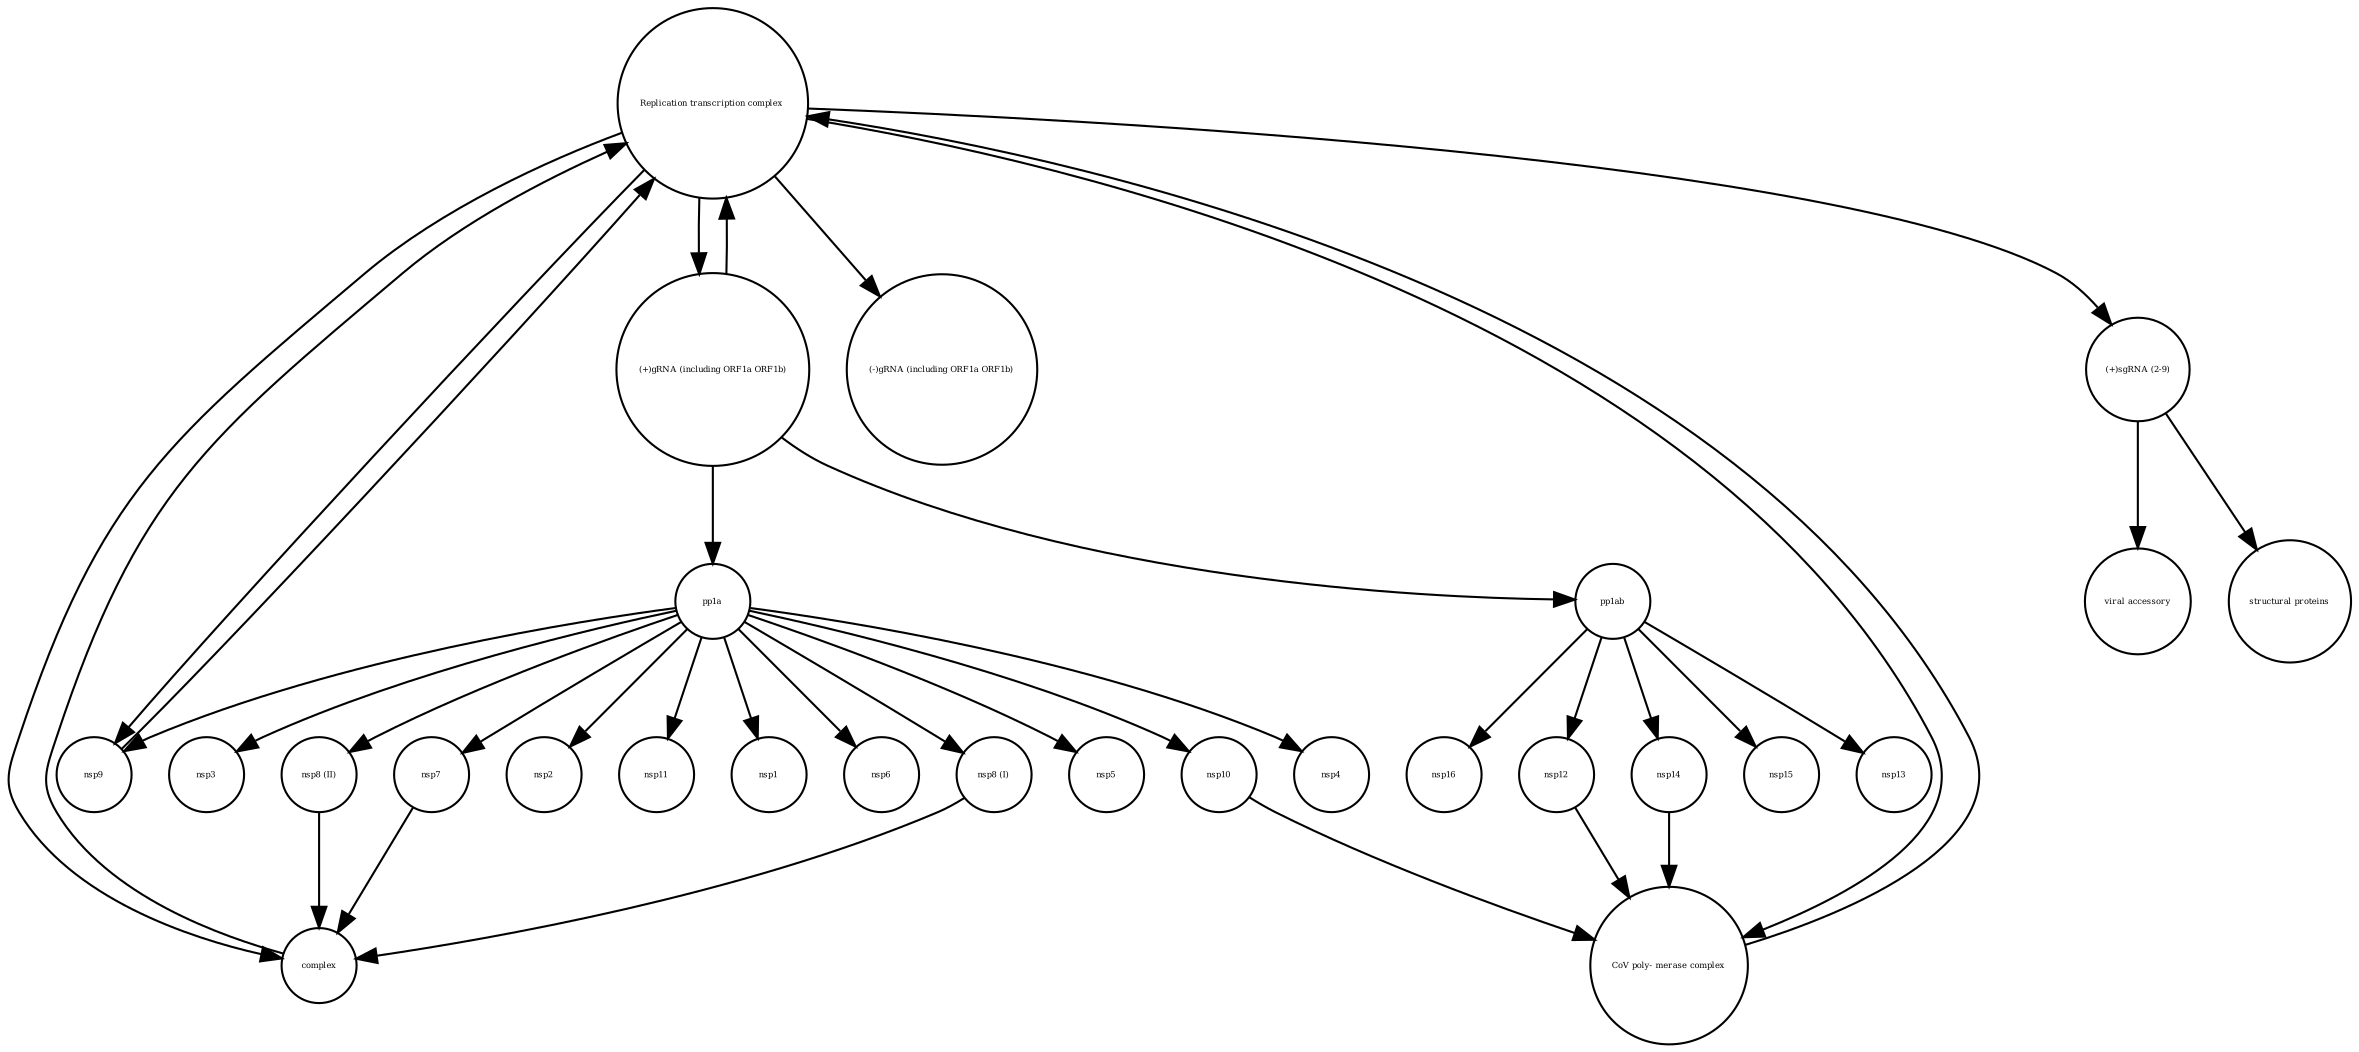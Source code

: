 strict digraph  {
"viral accessory" [annotation="", bipartite=0, cls=macromolecule, fontsize=4, label="viral accessory", shape=circle];
complex [annotation="", bipartite=0, cls=complex, fontsize=4, label=complex, shape=circle];
nsp3 [annotation="", bipartite=0, cls=macromolecule, fontsize=4, label=nsp3, shape=circle];
"structural proteins" [annotation="", bipartite=0, cls=macromolecule, fontsize=4, label="structural proteins", shape=circle];
"nsp8 (II)" [annotation="", bipartite=0, cls=macromolecule, fontsize=4, label="nsp8 (II)", shape=circle];
nsp7 [annotation="", bipartite=0, cls=macromolecule, fontsize=4, label=nsp7, shape=circle];
nsp2 [annotation="", bipartite=0, cls=macromolecule, fontsize=4, label=nsp2, shape=circle];
nsp9 [annotation="", bipartite=0, cls=macromolecule, fontsize=4, label=nsp9, shape=circle];
nsp11 [annotation="", bipartite=0, cls=macromolecule, fontsize=4, label=nsp11, shape=circle];
nsp16 [annotation="", bipartite=0, cls=macromolecule, fontsize=4, label=nsp16, shape=circle];
pp1a [annotation="", bipartite=0, cls=macromolecule, fontsize=4, label=pp1a, shape=circle];
nsp1 [annotation="", bipartite=0, cls=macromolecule, fontsize=4, label=nsp1, shape=circle];
"(+)gRNA (including ORF1a ORF1b)" [annotation="", bipartite=0, cls="nucleic acid feature", fontsize=4, label="(+)gRNA (including ORF1a ORF1b)", shape=circle];
nsp12 [annotation="", bipartite=0, cls=macromolecule, fontsize=4, label=nsp12, shape=circle];
nsp6 [annotation="", bipartite=0, cls=macromolecule, fontsize=4, label=nsp6, shape=circle];
nsp14 [annotation="", bipartite=0, cls=macromolecule, fontsize=4, label=nsp14, shape=circle];
"Replication transcription complex " [annotation="", bipartite=0, cls=complex, fontsize=4, label="Replication transcription complex ", shape=circle];
"nsp8 (I)" [annotation="", bipartite=0, cls=macromolecule, fontsize=4, label="nsp8 (I)", shape=circle];
nsp5 [annotation="", bipartite=0, cls=macromolecule, fontsize=4, label=nsp5, shape=circle];
nsp10 [annotation="", bipartite=0, cls=macromolecule, fontsize=4, label=nsp10, shape=circle];
"(-)gRNA (including ORF1a ORF1b)" [annotation="", bipartite=0, cls="nucleic acid feature", fontsize=4, label="(-)gRNA (including ORF1a ORF1b)", shape=circle];
"CoV poly- merase complex" [annotation="", bipartite=0, cls=complex, fontsize=4, label="CoV poly- merase complex", shape=circle];
nsp4 [annotation="", bipartite=0, cls=macromolecule, fontsize=4, label=nsp4, shape=circle];
pp1ab [annotation="", bipartite=0, cls=macromolecule, fontsize=4, label=pp1ab, shape=circle];
nsp15 [annotation="", bipartite=0, cls=macromolecule, fontsize=4, label=nsp15, shape=circle];
nsp13 [annotation="", bipartite=0, cls=macromolecule, fontsize=4, label=nsp13, shape=circle];
"(+)sgRNA (2-9)" [annotation="", bipartite=0, cls="nucleic acid feature", fontsize=4, label="(+)sgRNA (2-9)", shape=circle];
complex -> "Replication transcription complex "  [annotation="", interaction_type=production];
"nsp8 (II)" -> complex  [annotation="", interaction_type=production];
nsp7 -> complex  [annotation="", interaction_type=production];
nsp9 -> "Replication transcription complex "  [annotation="", interaction_type=production];
pp1a -> nsp3  [annotation="", interaction_type=production];
pp1a -> "nsp8 (I)"  [annotation="", interaction_type=production];
pp1a -> nsp1  [annotation="", interaction_type=production];
pp1a -> nsp5  [annotation="", interaction_type=production];
pp1a -> nsp10  [annotation="", interaction_type=production];
pp1a -> "nsp8 (II)"  [annotation="", interaction_type=production];
pp1a -> nsp7  [annotation="", interaction_type=production];
pp1a -> nsp2  [annotation="", interaction_type=production];
pp1a -> nsp9  [annotation="", interaction_type=production];
pp1a -> nsp11  [annotation="", interaction_type=production];
pp1a -> nsp6  [annotation="", interaction_type=production];
pp1a -> nsp4  [annotation="", interaction_type=production];
"(+)gRNA (including ORF1a ORF1b)" -> pp1a  [annotation="", interaction_type="necessary stimulation"];
"(+)gRNA (including ORF1a ORF1b)" -> pp1ab  [annotation="", interaction_type="necessary stimulation"];
"(+)gRNA (including ORF1a ORF1b)" -> "Replication transcription complex "  [annotation="", interaction_type=production];
nsp12 -> "CoV poly- merase complex"  [annotation="", interaction_type=production];
nsp14 -> "CoV poly- merase complex"  [annotation="", interaction_type=production];
"Replication transcription complex " -> "(+)sgRNA (2-9)"  [annotation="", interaction_type="necessary stimulation"];
"Replication transcription complex " -> complex  [annotation="", interaction_type=production];
"Replication transcription complex " -> "(+)gRNA (including ORF1a ORF1b)"  [annotation="", interaction_type=production];
"Replication transcription complex " -> "(-)gRNA (including ORF1a ORF1b)"  [annotation="", interaction_type=production];
"Replication transcription complex " -> nsp9  [annotation="", interaction_type=production];
"Replication transcription complex " -> "CoV poly- merase complex"  [annotation="", interaction_type=production];
"nsp8 (I)" -> complex  [annotation="", interaction_type=production];
nsp10 -> "CoV poly- merase complex"  [annotation="", interaction_type=production];
"CoV poly- merase complex" -> "Replication transcription complex "  [annotation="", interaction_type=production];
pp1ab -> nsp12  [annotation="", interaction_type=production];
pp1ab -> nsp15  [annotation="", interaction_type=production];
pp1ab -> nsp14  [annotation="", interaction_type=production];
pp1ab -> nsp16  [annotation="", interaction_type=production];
pp1ab -> nsp13  [annotation="", interaction_type=production];
"(+)sgRNA (2-9)" -> "viral accessory"  [annotation="", interaction_type="necessary stimulation"];
"(+)sgRNA (2-9)" -> "structural proteins"  [annotation="", interaction_type="necessary stimulation"];
}

